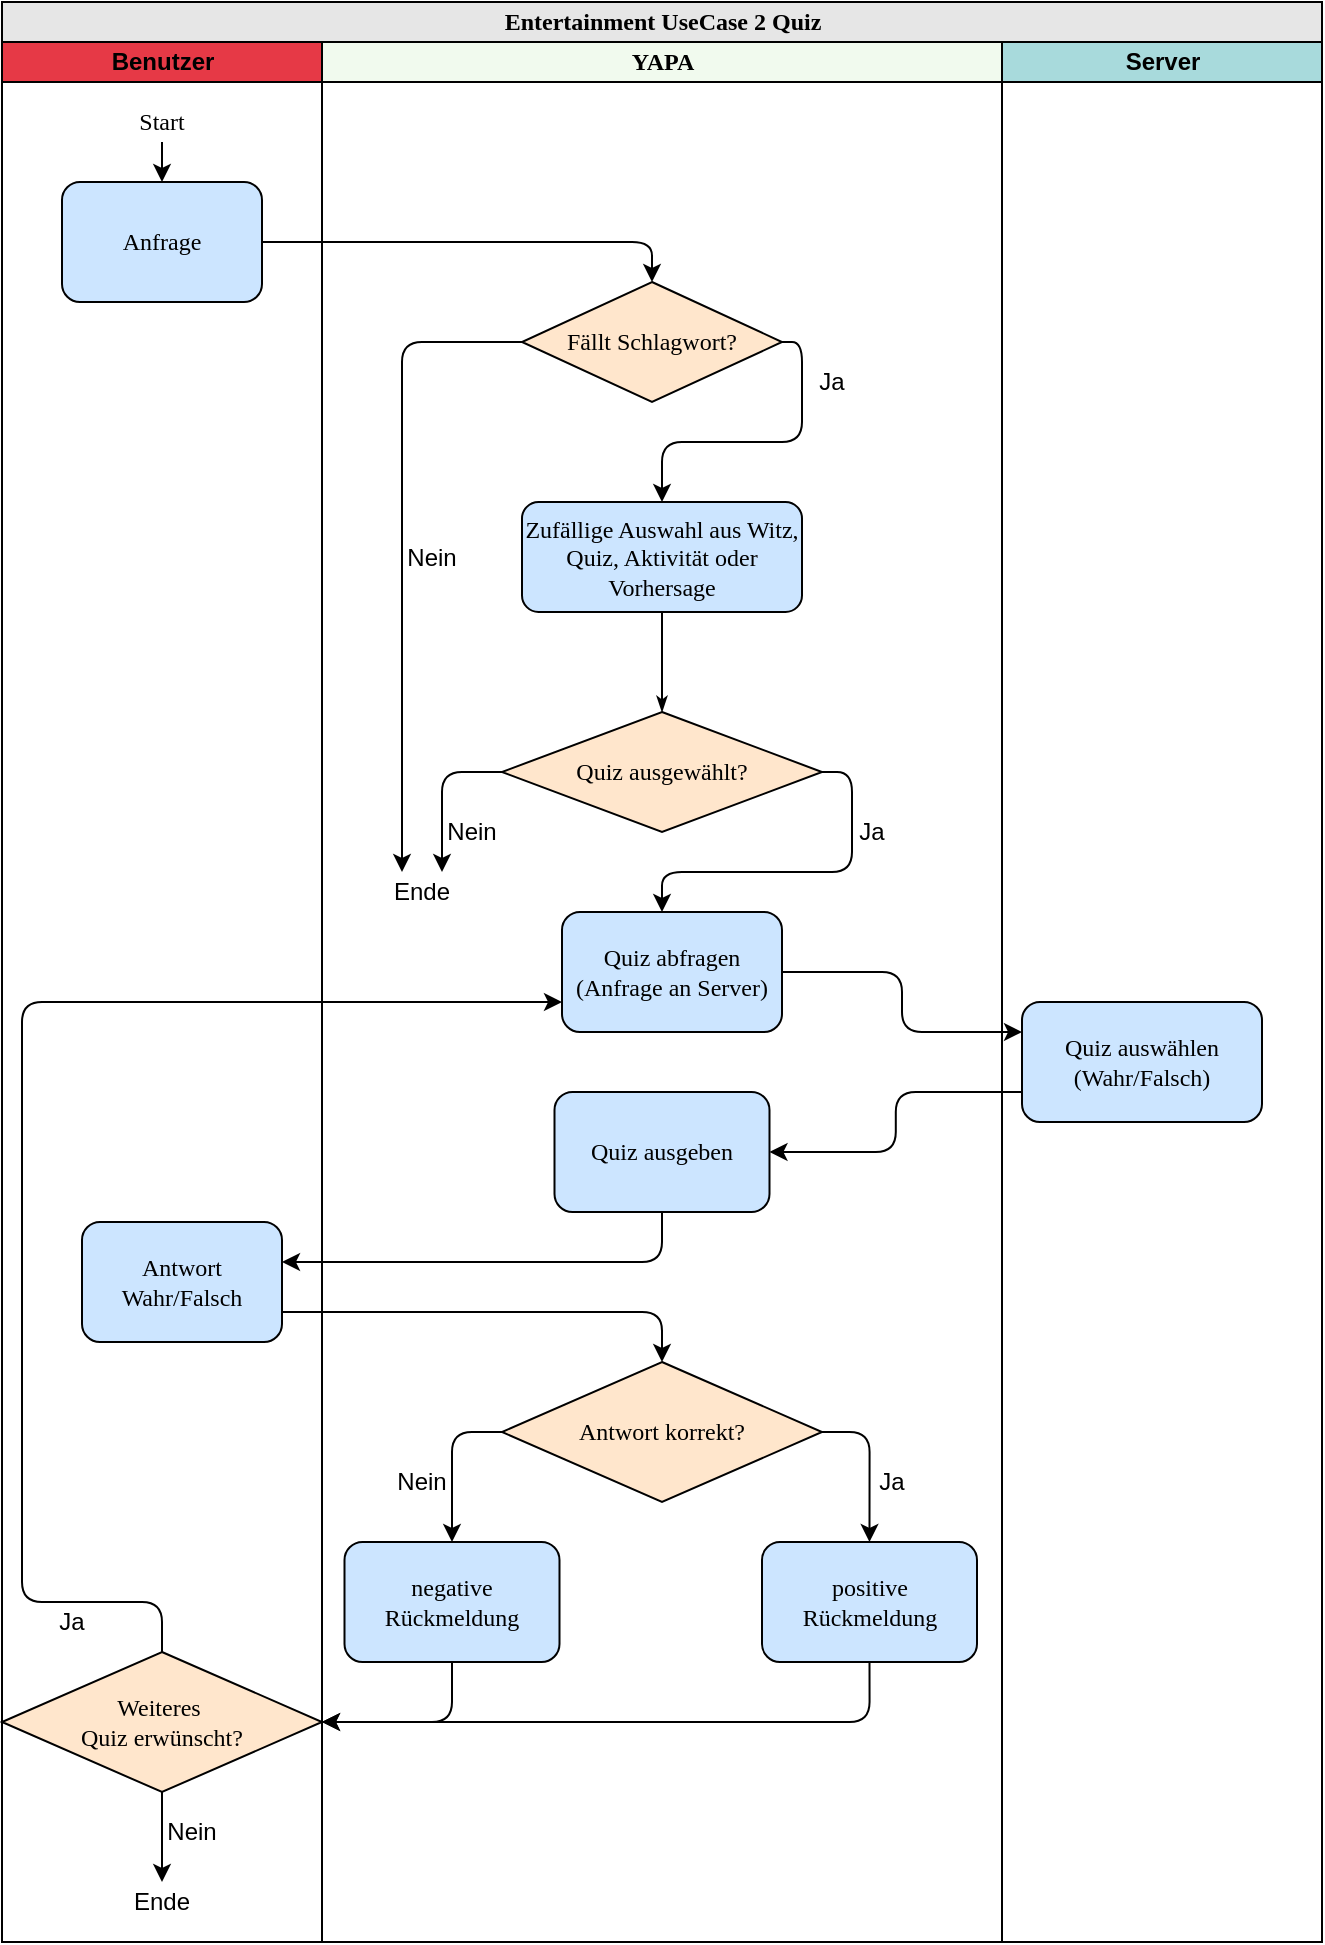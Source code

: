 <mxfile version="14.1.8" type="device"><diagram id="wQyJhI2txuhhI7jL_E2x" name="Seite-1"><mxGraphModel dx="782" dy="766" grid="1" gridSize="10" guides="1" tooltips="1" connect="1" arrows="1" fold="1" page="1" pageScale="1" pageWidth="827" pageHeight="1169" math="0" shadow="0"><root><mxCell id="0"/><mxCell id="1" parent="0"/><mxCell id="SLYva9v7MlJXnkV6sIYc-1" value="&lt;font style=&quot;font-size: 12px&quot;&gt;Entertainment UseCase 2 Quiz&lt;/font&gt;" style="swimlane;html=1;childLayout=stackLayout;startSize=20;rounded=0;shadow=0;labelBackgroundColor=none;strokeWidth=1;fontFamily=Verdana;fontSize=8;align=center;fillColor=#E6E6E6;" vertex="1" parent="1"><mxGeometry x="70" y="40" width="660" height="970" as="geometry"/></mxCell><mxCell id="SLYva9v7MlJXnkV6sIYc-2" value="Benutzer" style="swimlane;html=1;startSize=20;fillColor=#E63946;" vertex="1" parent="SLYva9v7MlJXnkV6sIYc-1"><mxGeometry y="20" width="160" height="950" as="geometry"/></mxCell><mxCell id="SLYva9v7MlJXnkV6sIYc-3" style="edgeStyle=orthogonalEdgeStyle;rounded=1;orthogonalLoop=1;jettySize=auto;html=1;fontSize=12;" edge="1" parent="SLYva9v7MlJXnkV6sIYc-2" source="SLYva9v7MlJXnkV6sIYc-4" target="SLYva9v7MlJXnkV6sIYc-5"><mxGeometry relative="1" as="geometry"/></mxCell><mxCell id="SLYva9v7MlJXnkV6sIYc-4" value="&lt;font face=&quot;Verdana&quot;&gt;Start&lt;/font&gt;" style="text;html=1;strokeColor=none;fillColor=none;align=center;verticalAlign=middle;whiteSpace=wrap;rounded=0;" vertex="1" parent="SLYva9v7MlJXnkV6sIYc-2"><mxGeometry x="60" y="30" width="40" height="20" as="geometry"/></mxCell><mxCell id="SLYva9v7MlJXnkV6sIYc-5" value="&lt;font style=&quot;font-size: 12px&quot;&gt;Anfrage&lt;/font&gt;" style="rounded=1;whiteSpace=wrap;html=1;shadow=0;labelBackgroundColor=none;strokeWidth=1;fontFamily=Verdana;fontSize=8;align=center;fillColor=#CCE5FF;" vertex="1" parent="SLYva9v7MlJXnkV6sIYc-2"><mxGeometry x="30" y="70" width="100" height="60" as="geometry"/></mxCell><mxCell id="SLYva9v7MlJXnkV6sIYc-6" value="Ja" style="text;html=1;strokeColor=none;fillColor=none;align=center;verticalAlign=middle;whiteSpace=wrap;rounded=0;fontSize=12;" vertex="1" parent="SLYva9v7MlJXnkV6sIYc-2"><mxGeometry x="20" y="780" width="30" height="20" as="geometry"/></mxCell><mxCell id="SLYva9v7MlJXnkV6sIYc-7" value="Weiteres&amp;nbsp;&lt;br&gt;Quiz erwünscht?" style="rhombus;whiteSpace=wrap;html=1;rounded=0;shadow=0;labelBackgroundColor=none;strokeWidth=1;fontFamily=Verdana;fontSize=12;align=center;fillColor=#FFE6CC;" vertex="1" parent="SLYva9v7MlJXnkV6sIYc-2"><mxGeometry y="805" width="160" height="70" as="geometry"/></mxCell><mxCell id="SLYva9v7MlJXnkV6sIYc-8" value="Ende" style="text;html=1;strokeColor=none;fillColor=none;align=center;verticalAlign=middle;whiteSpace=wrap;rounded=0;" vertex="1" parent="SLYva9v7MlJXnkV6sIYc-2"><mxGeometry x="60" y="920" width="40" height="20" as="geometry"/></mxCell><mxCell id="SLYva9v7MlJXnkV6sIYc-9" style="edgeStyle=orthogonalEdgeStyle;rounded=0;orthogonalLoop=1;jettySize=auto;html=1;exitX=0.5;exitY=1;exitDx=0;exitDy=0;fontSize=12;entryX=0.5;entryY=0;entryDx=0;entryDy=0;" edge="1" parent="SLYva9v7MlJXnkV6sIYc-2" source="SLYva9v7MlJXnkV6sIYc-7" target="SLYva9v7MlJXnkV6sIYc-8"><mxGeometry relative="1" as="geometry"><mxPoint x="80" y="915" as="sourcePoint"/><mxPoint x="80" y="925" as="targetPoint"/></mxGeometry></mxCell><mxCell id="SLYva9v7MlJXnkV6sIYc-10" value="Nein" style="text;html=1;strokeColor=none;fillColor=none;align=center;verticalAlign=middle;whiteSpace=wrap;rounded=0;fontSize=12;" vertex="1" parent="SLYva9v7MlJXnkV6sIYc-2"><mxGeometry x="80" y="885" width="30" height="20" as="geometry"/></mxCell><mxCell id="SLYva9v7MlJXnkV6sIYc-44" value="&lt;font style=&quot;font-size: 12px&quot;&gt;Antwort Wahr/Falsch&lt;/font&gt;" style="rounded=1;whiteSpace=wrap;html=1;shadow=0;labelBackgroundColor=none;strokeWidth=1;fontFamily=Verdana;fontSize=8;align=center;fillColor=#CCE5FF;" vertex="1" parent="SLYva9v7MlJXnkV6sIYc-2"><mxGeometry x="40" y="590" width="100" height="60" as="geometry"/></mxCell><mxCell id="SLYva9v7MlJXnkV6sIYc-35" style="edgeStyle=orthogonalEdgeStyle;rounded=1;orthogonalLoop=1;jettySize=auto;html=1;fontSize=12;exitX=1;exitY=0.5;exitDx=0;exitDy=0;entryX=0;entryY=0.25;entryDx=0;entryDy=0;" edge="1" parent="SLYva9v7MlJXnkV6sIYc-1" source="SLYva9v7MlJXnkV6sIYc-29" target="SLYva9v7MlJXnkV6sIYc-40"><mxGeometry relative="1" as="geometry"><mxPoint x="480" y="645" as="sourcePoint"/><mxPoint x="600" y="670" as="targetPoint"/></mxGeometry></mxCell><mxCell id="SLYva9v7MlJXnkV6sIYc-36" style="edgeStyle=orthogonalEdgeStyle;rounded=1;orthogonalLoop=1;jettySize=auto;html=1;fontSize=12;exitX=0;exitY=0.75;exitDx=0;exitDy=0;" edge="1" parent="SLYva9v7MlJXnkV6sIYc-1" source="SLYva9v7MlJXnkV6sIYc-40" target="SLYva9v7MlJXnkV6sIYc-34"><mxGeometry relative="1" as="geometry"><mxPoint x="400" y="875" as="sourcePoint"/><mxPoint x="545" y="900" as="targetPoint"/></mxGeometry></mxCell><mxCell id="SLYva9v7MlJXnkV6sIYc-37" style="edgeStyle=orthogonalEdgeStyle;rounded=1;orthogonalLoop=1;jettySize=auto;html=1;exitX=0.5;exitY=1;exitDx=0;exitDy=0;fontSize=12;" edge="1" parent="SLYva9v7MlJXnkV6sIYc-1" source="SLYva9v7MlJXnkV6sIYc-34" target="SLYva9v7MlJXnkV6sIYc-44"><mxGeometry relative="1" as="geometry"><mxPoint x="250" y="705" as="sourcePoint"/><mxPoint x="10" y="765" as="targetPoint"/><Array as="points"><mxPoint x="330" y="630"/></Array></mxGeometry></mxCell><mxCell id="SLYva9v7MlJXnkV6sIYc-38" style="edgeStyle=orthogonalEdgeStyle;rounded=1;orthogonalLoop=1;jettySize=auto;html=1;fontSize=12;entryX=0;entryY=0.75;entryDx=0;entryDy=0;exitX=0.5;exitY=0;exitDx=0;exitDy=0;" edge="1" parent="SLYva9v7MlJXnkV6sIYc-1" source="SLYva9v7MlJXnkV6sIYc-7" target="SLYva9v7MlJXnkV6sIYc-29"><mxGeometry relative="1" as="geometry"><mxPoint x="220" y="955" as="sourcePoint"/><mxPoint x="410" y="860" as="targetPoint"/><Array as="points"><mxPoint x="80" y="800"/><mxPoint x="10" y="800"/><mxPoint x="10" y="500"/></Array></mxGeometry></mxCell><mxCell id="SLYva9v7MlJXnkV6sIYc-11" value="&lt;font face=&quot;Verdana&quot;&gt;YAPA&lt;/font&gt;" style="swimlane;html=1;startSize=20;fillColor=#F1FAEE;" vertex="1" parent="SLYva9v7MlJXnkV6sIYc-1"><mxGeometry x="160" y="20" width="340" height="950" as="geometry"/></mxCell><mxCell id="SLYva9v7MlJXnkV6sIYc-12" value="&lt;font style=&quot;font-size: 12px&quot;&gt;Zufällige Auswahl aus Witz, Quiz, Aktivität oder Vorhersage&lt;/font&gt;" style="rounded=1;whiteSpace=wrap;html=1;shadow=0;labelBackgroundColor=none;strokeWidth=1;fontFamily=Verdana;fontSize=8;align=center;fillColor=#CCE5FF;" vertex="1" parent="SLYva9v7MlJXnkV6sIYc-11"><mxGeometry x="100" y="230" width="140" height="55" as="geometry"/></mxCell><mxCell id="SLYva9v7MlJXnkV6sIYc-13" style="edgeStyle=orthogonalEdgeStyle;rounded=1;orthogonalLoop=1;jettySize=auto;html=1;exitX=0;exitY=0.5;exitDx=0;exitDy=0;entryX=0.75;entryY=0;entryDx=0;entryDy=0;" edge="1" parent="SLYva9v7MlJXnkV6sIYc-11" source="SLYva9v7MlJXnkV6sIYc-15" target="SLYva9v7MlJXnkV6sIYc-33"><mxGeometry relative="1" as="geometry"><mxPoint x="70" y="415" as="targetPoint"/></mxGeometry></mxCell><mxCell id="SLYva9v7MlJXnkV6sIYc-14" style="edgeStyle=orthogonalEdgeStyle;rounded=1;orthogonalLoop=1;jettySize=auto;html=1;exitX=1;exitY=0.5;exitDx=0;exitDy=0;" edge="1" parent="SLYva9v7MlJXnkV6sIYc-11" source="SLYva9v7MlJXnkV6sIYc-15"><mxGeometry relative="1" as="geometry"><mxPoint x="170" y="435" as="targetPoint"/><Array as="points"><mxPoint x="265" y="365"/><mxPoint x="265" y="415"/><mxPoint x="170" y="415"/></Array></mxGeometry></mxCell><mxCell id="SLYva9v7MlJXnkV6sIYc-15" value="Quiz ausgewählt?" style="rhombus;whiteSpace=wrap;html=1;rounded=0;shadow=0;labelBackgroundColor=none;strokeWidth=1;fontFamily=Verdana;fontSize=12;align=center;fillColor=#FFE6CC;" vertex="1" parent="SLYva9v7MlJXnkV6sIYc-11"><mxGeometry x="90" y="335" width="160" height="60" as="geometry"/></mxCell><mxCell id="SLYva9v7MlJXnkV6sIYc-16" style="edgeStyle=orthogonalEdgeStyle;rounded=1;html=1;labelBackgroundColor=none;startArrow=none;startFill=0;startSize=5;endArrow=classicThin;endFill=1;endSize=5;jettySize=auto;orthogonalLoop=1;strokeWidth=1;fontFamily=Verdana;fontSize=8;entryX=0.5;entryY=0;entryDx=0;entryDy=0;" edge="1" parent="SLYva9v7MlJXnkV6sIYc-11" source="SLYva9v7MlJXnkV6sIYc-12" target="SLYva9v7MlJXnkV6sIYc-15"><mxGeometry relative="1" as="geometry"><Array as="points"><mxPoint x="170" y="320"/><mxPoint x="170" y="345"/></Array><mxPoint x="-80" y="320" as="targetPoint"/></mxGeometry></mxCell><mxCell id="SLYva9v7MlJXnkV6sIYc-17" style="edgeStyle=orthogonalEdgeStyle;rounded=1;orthogonalLoop=1;jettySize=auto;html=1;exitX=1;exitY=0.5;exitDx=0;exitDy=0;entryX=0.5;entryY=0;entryDx=0;entryDy=0;fontSize=12;" edge="1" parent="SLYva9v7MlJXnkV6sIYc-11" source="SLYva9v7MlJXnkV6sIYc-19" target="SLYva9v7MlJXnkV6sIYc-12"><mxGeometry relative="1" as="geometry"><Array as="points"><mxPoint x="240" y="150"/><mxPoint x="240" y="200"/><mxPoint x="170" y="200"/></Array></mxGeometry></mxCell><mxCell id="SLYva9v7MlJXnkV6sIYc-18" style="edgeStyle=orthogonalEdgeStyle;rounded=1;orthogonalLoop=1;jettySize=auto;html=1;exitX=0;exitY=0.5;exitDx=0;exitDy=0;entryX=0.25;entryY=0;entryDx=0;entryDy=0;fontSize=12;" edge="1" parent="SLYva9v7MlJXnkV6sIYc-11" source="SLYva9v7MlJXnkV6sIYc-19" target="SLYva9v7MlJXnkV6sIYc-33"><mxGeometry relative="1" as="geometry"><Array as="points"><mxPoint x="40" y="150"/></Array><mxPoint x="30" y="200" as="targetPoint"/></mxGeometry></mxCell><mxCell id="SLYva9v7MlJXnkV6sIYc-19" value="Fällt Schlagwort?" style="rhombus;whiteSpace=wrap;html=1;rounded=0;shadow=0;labelBackgroundColor=none;strokeWidth=1;fontFamily=Verdana;fontSize=12;align=center;fillColor=#FFE6CC;" vertex="1" parent="SLYva9v7MlJXnkV6sIYc-11"><mxGeometry x="100" y="120" width="130" height="60" as="geometry"/></mxCell><mxCell id="SLYva9v7MlJXnkV6sIYc-21" value="&lt;div&gt;Nein&lt;/div&gt;" style="text;html=1;strokeColor=none;fillColor=none;align=center;verticalAlign=middle;whiteSpace=wrap;rounded=0;fontSize=12;" vertex="1" parent="SLYva9v7MlJXnkV6sIYc-11"><mxGeometry x="40" y="247.5" width="30" height="20" as="geometry"/></mxCell><mxCell id="SLYva9v7MlJXnkV6sIYc-22" value="&lt;div&gt;Nein&lt;/div&gt;" style="text;html=1;strokeColor=none;fillColor=none;align=center;verticalAlign=middle;whiteSpace=wrap;rounded=0;fontSize=12;" vertex="1" parent="SLYva9v7MlJXnkV6sIYc-11"><mxGeometry x="60" y="385" width="30" height="20" as="geometry"/></mxCell><mxCell id="SLYva9v7MlJXnkV6sIYc-23" value="Ja" style="text;html=1;strokeColor=none;fillColor=none;align=center;verticalAlign=middle;whiteSpace=wrap;rounded=0;fontSize=12;" vertex="1" parent="SLYva9v7MlJXnkV6sIYc-11"><mxGeometry x="240" y="160" width="30" height="20" as="geometry"/></mxCell><mxCell id="SLYva9v7MlJXnkV6sIYc-24" value="Ja" style="text;html=1;strokeColor=none;fillColor=none;align=center;verticalAlign=middle;whiteSpace=wrap;rounded=0;fontSize=12;" vertex="1" parent="SLYva9v7MlJXnkV6sIYc-11"><mxGeometry x="260" y="385" width="30" height="20" as="geometry"/></mxCell><mxCell id="SLYva9v7MlJXnkV6sIYc-29" value="&lt;font style=&quot;font-size: 12px&quot;&gt;Quiz abfragen (Anfrage an Server)&lt;/font&gt;" style="rounded=1;whiteSpace=wrap;html=1;shadow=0;labelBackgroundColor=none;strokeWidth=1;fontFamily=Verdana;fontSize=8;align=center;fillColor=#CCE5FF;" vertex="1" parent="SLYva9v7MlJXnkV6sIYc-11"><mxGeometry x="120" y="435" width="110" height="60" as="geometry"/></mxCell><mxCell id="SLYva9v7MlJXnkV6sIYc-33" value="Ende" style="text;html=1;strokeColor=none;fillColor=none;align=center;verticalAlign=middle;whiteSpace=wrap;rounded=0;fontSize=12;" vertex="1" parent="SLYva9v7MlJXnkV6sIYc-11"><mxGeometry x="30" y="415" width="40" height="20" as="geometry"/></mxCell><mxCell id="SLYva9v7MlJXnkV6sIYc-34" value="&lt;font style=&quot;font-size: 12px&quot;&gt;Quiz ausgeben&lt;/font&gt;" style="rounded=1;whiteSpace=wrap;html=1;shadow=0;labelBackgroundColor=none;strokeWidth=1;fontFamily=Verdana;fontSize=8;align=center;fillColor=#CCE5FF;" vertex="1" parent="SLYva9v7MlJXnkV6sIYc-11"><mxGeometry x="116.25" y="525" width="107.5" height="60" as="geometry"/></mxCell><mxCell id="SLYva9v7MlJXnkV6sIYc-45" value="&lt;font style=&quot;font-size: 12px&quot;&gt;positive Rückmeldung&lt;/font&gt;" style="rounded=1;whiteSpace=wrap;html=1;shadow=0;labelBackgroundColor=none;strokeWidth=1;fontFamily=Verdana;fontSize=8;align=center;fillColor=#CCE5FF;" vertex="1" parent="SLYva9v7MlJXnkV6sIYc-11"><mxGeometry x="220" y="750" width="107.5" height="60" as="geometry"/></mxCell><mxCell id="SLYva9v7MlJXnkV6sIYc-46" value="Antwort korrekt?" style="rhombus;whiteSpace=wrap;html=1;rounded=0;shadow=0;labelBackgroundColor=none;strokeWidth=1;fontFamily=Verdana;fontSize=12;align=center;fillColor=#FFE6CC;" vertex="1" parent="SLYva9v7MlJXnkV6sIYc-11"><mxGeometry x="90" y="660" width="160" height="70" as="geometry"/></mxCell><mxCell id="SLYva9v7MlJXnkV6sIYc-50" value="&lt;font style=&quot;font-size: 12px&quot;&gt;negative Rückmeldung&lt;/font&gt;" style="rounded=1;whiteSpace=wrap;html=1;shadow=0;labelBackgroundColor=none;strokeWidth=1;fontFamily=Verdana;fontSize=8;align=center;fillColor=#CCE5FF;" vertex="1" parent="SLYva9v7MlJXnkV6sIYc-11"><mxGeometry x="11.25" y="750" width="107.5" height="60" as="geometry"/></mxCell><mxCell id="SLYva9v7MlJXnkV6sIYc-51" style="edgeStyle=orthogonalEdgeStyle;rounded=1;orthogonalLoop=1;jettySize=auto;html=1;exitX=0;exitY=0.5;exitDx=0;exitDy=0;fontSize=12;entryX=0.5;entryY=0;entryDx=0;entryDy=0;" edge="1" parent="SLYva9v7MlJXnkV6sIYc-11" source="SLYva9v7MlJXnkV6sIYc-46" target="SLYva9v7MlJXnkV6sIYc-50"><mxGeometry relative="1" as="geometry"><mxPoint x="-10" y="645" as="sourcePoint"/><mxPoint x="180" y="670" as="targetPoint"/><Array as="points"><mxPoint x="65" y="695"/></Array></mxGeometry></mxCell><mxCell id="SLYva9v7MlJXnkV6sIYc-52" style="edgeStyle=orthogonalEdgeStyle;rounded=1;orthogonalLoop=1;jettySize=auto;html=1;exitX=1;exitY=0.5;exitDx=0;exitDy=0;fontSize=12;entryX=0.5;entryY=0;entryDx=0;entryDy=0;" edge="1" parent="SLYva9v7MlJXnkV6sIYc-11" source="SLYva9v7MlJXnkV6sIYc-46" target="SLYva9v7MlJXnkV6sIYc-45"><mxGeometry relative="1" as="geometry"><mxPoint x="100" y="705" as="sourcePoint"/><mxPoint x="75" y="760" as="targetPoint"/><Array as="points"><mxPoint x="274" y="695"/></Array></mxGeometry></mxCell><mxCell id="SLYva9v7MlJXnkV6sIYc-55" value="Nein" style="text;html=1;strokeColor=none;fillColor=none;align=center;verticalAlign=middle;whiteSpace=wrap;rounded=0;fontSize=12;" vertex="1" parent="SLYva9v7MlJXnkV6sIYc-11"><mxGeometry x="35" y="710" width="30" height="20" as="geometry"/></mxCell><mxCell id="SLYva9v7MlJXnkV6sIYc-56" value="Ja" style="text;html=1;strokeColor=none;fillColor=none;align=center;verticalAlign=middle;whiteSpace=wrap;rounded=0;fontSize=12;" vertex="1" parent="SLYva9v7MlJXnkV6sIYc-11"><mxGeometry x="270" y="710" width="30" height="20" as="geometry"/></mxCell><mxCell id="SLYva9v7MlJXnkV6sIYc-39" value="Server" style="swimlane;html=1;startSize=20;fillColor=#A8DADC;" vertex="1" parent="SLYva9v7MlJXnkV6sIYc-1"><mxGeometry x="500" y="20" width="160" height="950" as="geometry"/></mxCell><mxCell id="SLYva9v7MlJXnkV6sIYc-40" value="&lt;font style=&quot;font-size: 12px&quot;&gt;Quiz auswählen (Wahr/Falsch)&lt;br&gt;&lt;/font&gt;" style="rounded=1;whiteSpace=wrap;html=1;shadow=0;labelBackgroundColor=none;strokeWidth=1;fontFamily=Verdana;fontSize=8;align=center;fillColor=#CCE5FF;" vertex="1" parent="SLYva9v7MlJXnkV6sIYc-39"><mxGeometry x="10" y="480" width="120" height="60" as="geometry"/></mxCell><mxCell id="SLYva9v7MlJXnkV6sIYc-41" style="edgeStyle=orthogonalEdgeStyle;rounded=1;orthogonalLoop=1;jettySize=auto;html=1;exitX=1;exitY=0.5;exitDx=0;exitDy=0;entryX=0.5;entryY=0;entryDx=0;entryDy=0;fontSize=12;" edge="1" parent="SLYva9v7MlJXnkV6sIYc-1" source="SLYva9v7MlJXnkV6sIYc-5" target="SLYva9v7MlJXnkV6sIYc-19"><mxGeometry relative="1" as="geometry"/></mxCell><mxCell id="SLYva9v7MlJXnkV6sIYc-47" style="edgeStyle=orthogonalEdgeStyle;rounded=1;orthogonalLoop=1;jettySize=auto;html=1;exitX=1;exitY=0.75;exitDx=0;exitDy=0;fontSize=12;entryX=0.5;entryY=0;entryDx=0;entryDy=0;" edge="1" parent="SLYva9v7MlJXnkV6sIYc-1" source="SLYva9v7MlJXnkV6sIYc-44" target="SLYva9v7MlJXnkV6sIYc-46"><mxGeometry relative="1" as="geometry"><mxPoint x="330" y="615" as="sourcePoint"/><mxPoint x="150" y="640" as="targetPoint"/><Array as="points"><mxPoint x="330" y="655"/></Array></mxGeometry></mxCell><mxCell id="SLYva9v7MlJXnkV6sIYc-53" style="edgeStyle=orthogonalEdgeStyle;rounded=1;orthogonalLoop=1;jettySize=auto;html=1;exitX=0.5;exitY=1;exitDx=0;exitDy=0;fontSize=12;" edge="1" parent="1" source="SLYva9v7MlJXnkV6sIYc-50"><mxGeometry relative="1" as="geometry"><mxPoint x="220" y="705" as="sourcePoint"/><mxPoint x="230" y="900" as="targetPoint"/><Array as="points"><mxPoint x="295" y="900"/></Array></mxGeometry></mxCell><mxCell id="SLYva9v7MlJXnkV6sIYc-54" style="edgeStyle=orthogonalEdgeStyle;rounded=1;orthogonalLoop=1;jettySize=auto;html=1;exitX=0.5;exitY=1;exitDx=0;exitDy=0;fontSize=12;" edge="1" parent="1" source="SLYva9v7MlJXnkV6sIYc-45"><mxGeometry relative="1" as="geometry"><mxPoint x="305" y="880" as="sourcePoint"/><mxPoint x="230" y="900" as="targetPoint"/><Array as="points"><mxPoint x="504" y="900"/></Array></mxGeometry></mxCell></root></mxGraphModel></diagram></mxfile>